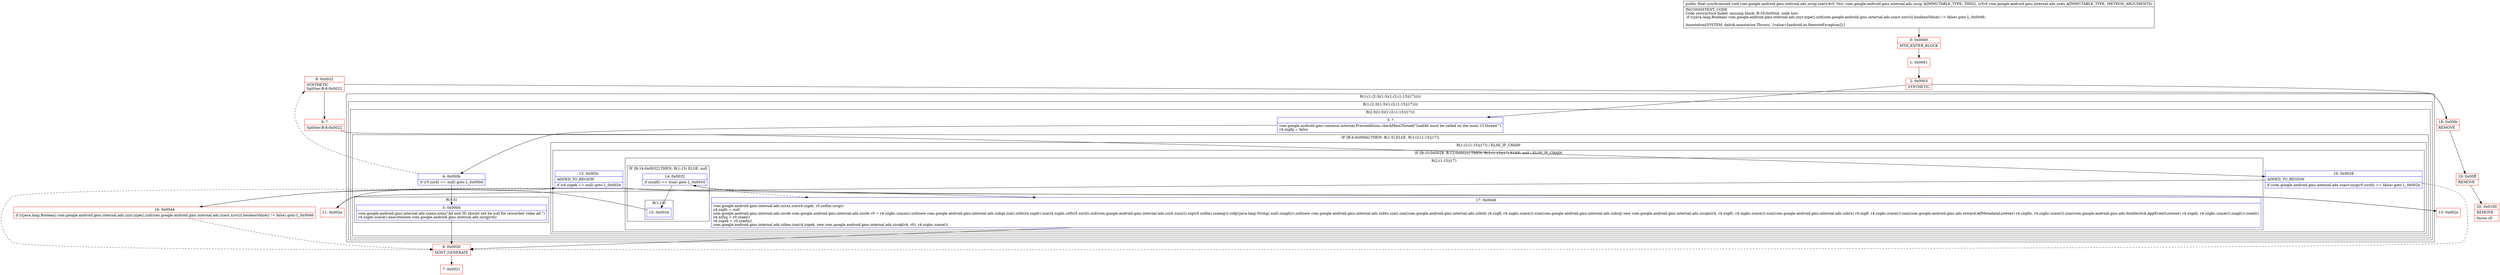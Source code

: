 digraph "CFG forcom.google.android.gms.internal.ads.zzcqi.zza(Lcom\/google\/android\/gms\/internal\/ads\/zzati;)V" {
subgraph cluster_Region_625961465 {
label = "R(1:(1:(2:3|(1:5)(1:(2:(1:15)|17)))))";
node [shape=record,color=blue];
subgraph cluster_Region_1053537852 {
label = "R(1:(2:3|(1:5)(1:(2:(1:15)|17))))";
node [shape=record,color=blue];
subgraph cluster_Region_1616569025 {
label = "R(2:3|(1:5)(1:(2:(1:15)|17)))";
node [shape=record,color=blue];
Node_3 [shape=record,label="{3\:\ ?|com.google.android.gms.common.internal.Preconditions.checkMainThread(\"loadAd must be called on the main UI thread.\")\lr4.zzgfg = false\l}"];
subgraph cluster_IfRegion_1263963113 {
label = "IF [B:4:0x000b] THEN: R(1:5) ELSE: R(1:(2:(1:15)|17))";
node [shape=record,color=blue];
Node_4 [shape=record,label="{4\:\ 0x000b|if (r5.zzchl == null) goto L_0x000d\l}"];
subgraph cluster_Region_361243611 {
label = "R(1:5)";
node [shape=record,color=blue];
Node_5 [shape=record,label="{5\:\ 0x000d|com.google.android.gms.internal.ads.zzaxa.zzen(\"Ad unit ID should not be null for rewarded video ad.\")\lr4.zzgbc.zzace().execute(new com.google.android.gms.internal.ads.zzcqj(r4))\l}"];
}
subgraph cluster_Region_1989221632 {
label = "R(1:(2:(1:15)|17)) | ELSE_IF_CHAIN\l";
node [shape=record,color=blue];
subgraph cluster_IfRegion_1105896953 {
label = "IF [B:10:0x0028, B:12:0x002c] THEN: R(2:(1:15)|17) ELSE: null | ELSE_IF_CHAIN\l";
node [shape=record,color=blue];
Node_10 [shape=record,label="{10\:\ 0x0028|ADDED_TO_REGION\l|if (com.google.android.gms.internal.ads.zzacv.zzcg(r5.zzchl) == false) goto L_0x002a\l}"];
Node_12 [shape=record,label="{12\:\ 0x002c|ADDED_TO_REGION\l|if (r4.zzgek == null) goto L_0x002e\l}"];
subgraph cluster_Region_124119856 {
label = "R(2:(1:15)|17)";
node [shape=record,color=blue];
subgraph cluster_IfRegion_1042053102 {
label = "IF [B:14:0x0032] THEN: R(1:15) ELSE: null";
node [shape=record,color=blue];
Node_14 [shape=record,label="{14\:\ 0x0032|if (zzalf() == true) goto L_0x0034\l}"];
subgraph cluster_Region_1784552717 {
label = "R(1:15)";
node [shape=record,color=blue];
Node_15 [shape=record,label="{15\:\ 0x0034}"];
}
}
Node_17 [shape=record,label="{17\:\ 0x0046|com.google.android.gms.internal.ads.zzcxz.zze(r4.zzgdr, r5.zzdlm.zzcgr)\lr4.zzgfc = null\lcom.google.android.gms.internal.ads.zzcde com.google.android.gms.internal.ads.zzcde r0 = r4.zzgbc.zzacm().zzd(new com.google.android.gms.internal.ads.zzbqx.zza().zzbt(r4.zzgdr).zza(r4.zzgds.zzft(r5.zzchl).zzd(com.google.android.gms.internal.ads.zzyb.zzou()).zzg(r5.zzdlm).zzamq()).zzfg((java.lang.String) null).zzagh()).zzd(new com.google.android.gms.internal.ads.zzbtu.zza().zza((com.google.android.gms.internal.ads.zzbrk) r4.zzgfl, r4.zzgbc.zzace()).zza((com.google.android.gms.internal.ads.zzbsq) new com.google.android.gms.internal.ads.zzcqm(r4, r4.zzgfl), r4.zzgbc.zzace()).zza((com.google.android.gms.internal.ads.zzbrn) r4.zzgfl, r4.zzgbc.zzace()).zza((com.google.android.gms.ads.reward.AdMetadataListener) r4.zzgfm, r4.zzgbc.zzace()).zza((com.google.android.gms.ads.doubleclick.AppEventListener) r4.zzgeh, r4.zzgbc.zzace()).zzagt()).zzaeh()\lr4.zzfsq = r0.zzaei()\lr4.zzgek = r0.zzadu()\lcom.google.android.gms.internal.ads.zzbas.zza(r4.zzgek, new com.google.android.gms.internal.ads.zzcqk(r4, r0), r4.zzgbc.zzace())\l}"];
}
}
}
}
}
}
}
Node_0 [shape=record,color=red,label="{0\:\ 0x0000|MTH_ENTER_BLOCK\l}"];
Node_1 [shape=record,color=red,label="{1\:\ 0x0001}"];
Node_2 [shape=record,color=red,label="{2\:\ 0x0003|SYNTHETIC\l}"];
Node_6 [shape=record,color=red,label="{6\:\ 0x0020|DONT_GENERATE\l}"];
Node_7 [shape=record,color=red,label="{7\:\ 0x0021}"];
Node_8 [shape=record,color=red,label="{8\:\ 0x0022|SYNTHETIC\lSplitter:B:8:0x0022\l}"];
Node_9 [shape=record,color=red,label="{9\:\ ?|Splitter:B:8:0x0022\l}"];
Node_11 [shape=record,color=red,label="{11\:\ 0x002a}"];
Node_13 [shape=record,color=red,label="{13\:\ 0x002e}"];
Node_16 [shape=record,color=red,label="{16\:\ 0x0044|if (((java.lang.Boolean) com.google.android.gms.internal.ads.zzyr.zzpe().zzd(com.google.android.gms.internal.ads.zzact.zzcvi)).booleanValue() != false) goto L_0x0046\l}"];
Node_18 [shape=record,color=red,label="{18\:\ 0x00fe|REMOVE\l}"];
Node_19 [shape=record,color=red,label="{19\:\ 0x00ff|REMOVE\l}"];
Node_20 [shape=record,color=red,label="{20\:\ 0x0100|REMOVE\l|throw r0\l}"];
MethodNode[shape=record,label="{public final synchronized void com.google.android.gms.internal.ads.zzcqi.zza((r4v0 'this' com.google.android.gms.internal.ads.zzcqi A[IMMUTABLE_TYPE, THIS]), (r5v0 com.google.android.gms.internal.ads.zzati A[IMMUTABLE_TYPE, METHOD_ARGUMENT]))  | INCONSISTENT_CODE\lCode restructure failed: missing block: B:16:0x0044, code lost:\l    if (((java.lang.Boolean) com.google.android.gms.internal.ads.zzyr.zzpe().zzd(com.google.android.gms.internal.ads.zzact.zzcvi)).booleanValue() != false) goto L_0x0046;\l\lAnnotation[SYSTEM, dalvik.annotation.Throws, \{value=[android.os.RemoteException]\}]\l}"];
MethodNode -> Node_0;
Node_3 -> Node_4;
Node_4 -> Node_5;
Node_4 -> Node_8[style=dashed];
Node_5 -> Node_6;
Node_10 -> Node_6[style=dashed];
Node_10 -> Node_11;
Node_12 -> Node_6[style=dashed];
Node_12 -> Node_13;
Node_14 -> Node_15;
Node_14 -> Node_17[style=dashed];
Node_15 -> Node_16;
Node_17 -> Node_6;
Node_0 -> Node_1;
Node_1 -> Node_2;
Node_2 -> Node_3;
Node_2 -> Node_18;
Node_6 -> Node_7;
Node_8 -> Node_9;
Node_8 -> Node_18;
Node_9 -> Node_10;
Node_11 -> Node_12;
Node_13 -> Node_14;
Node_16 -> Node_6[style=dashed];
Node_16 -> Node_17;
Node_18 -> Node_19;
Node_19 -> Node_20;
}

